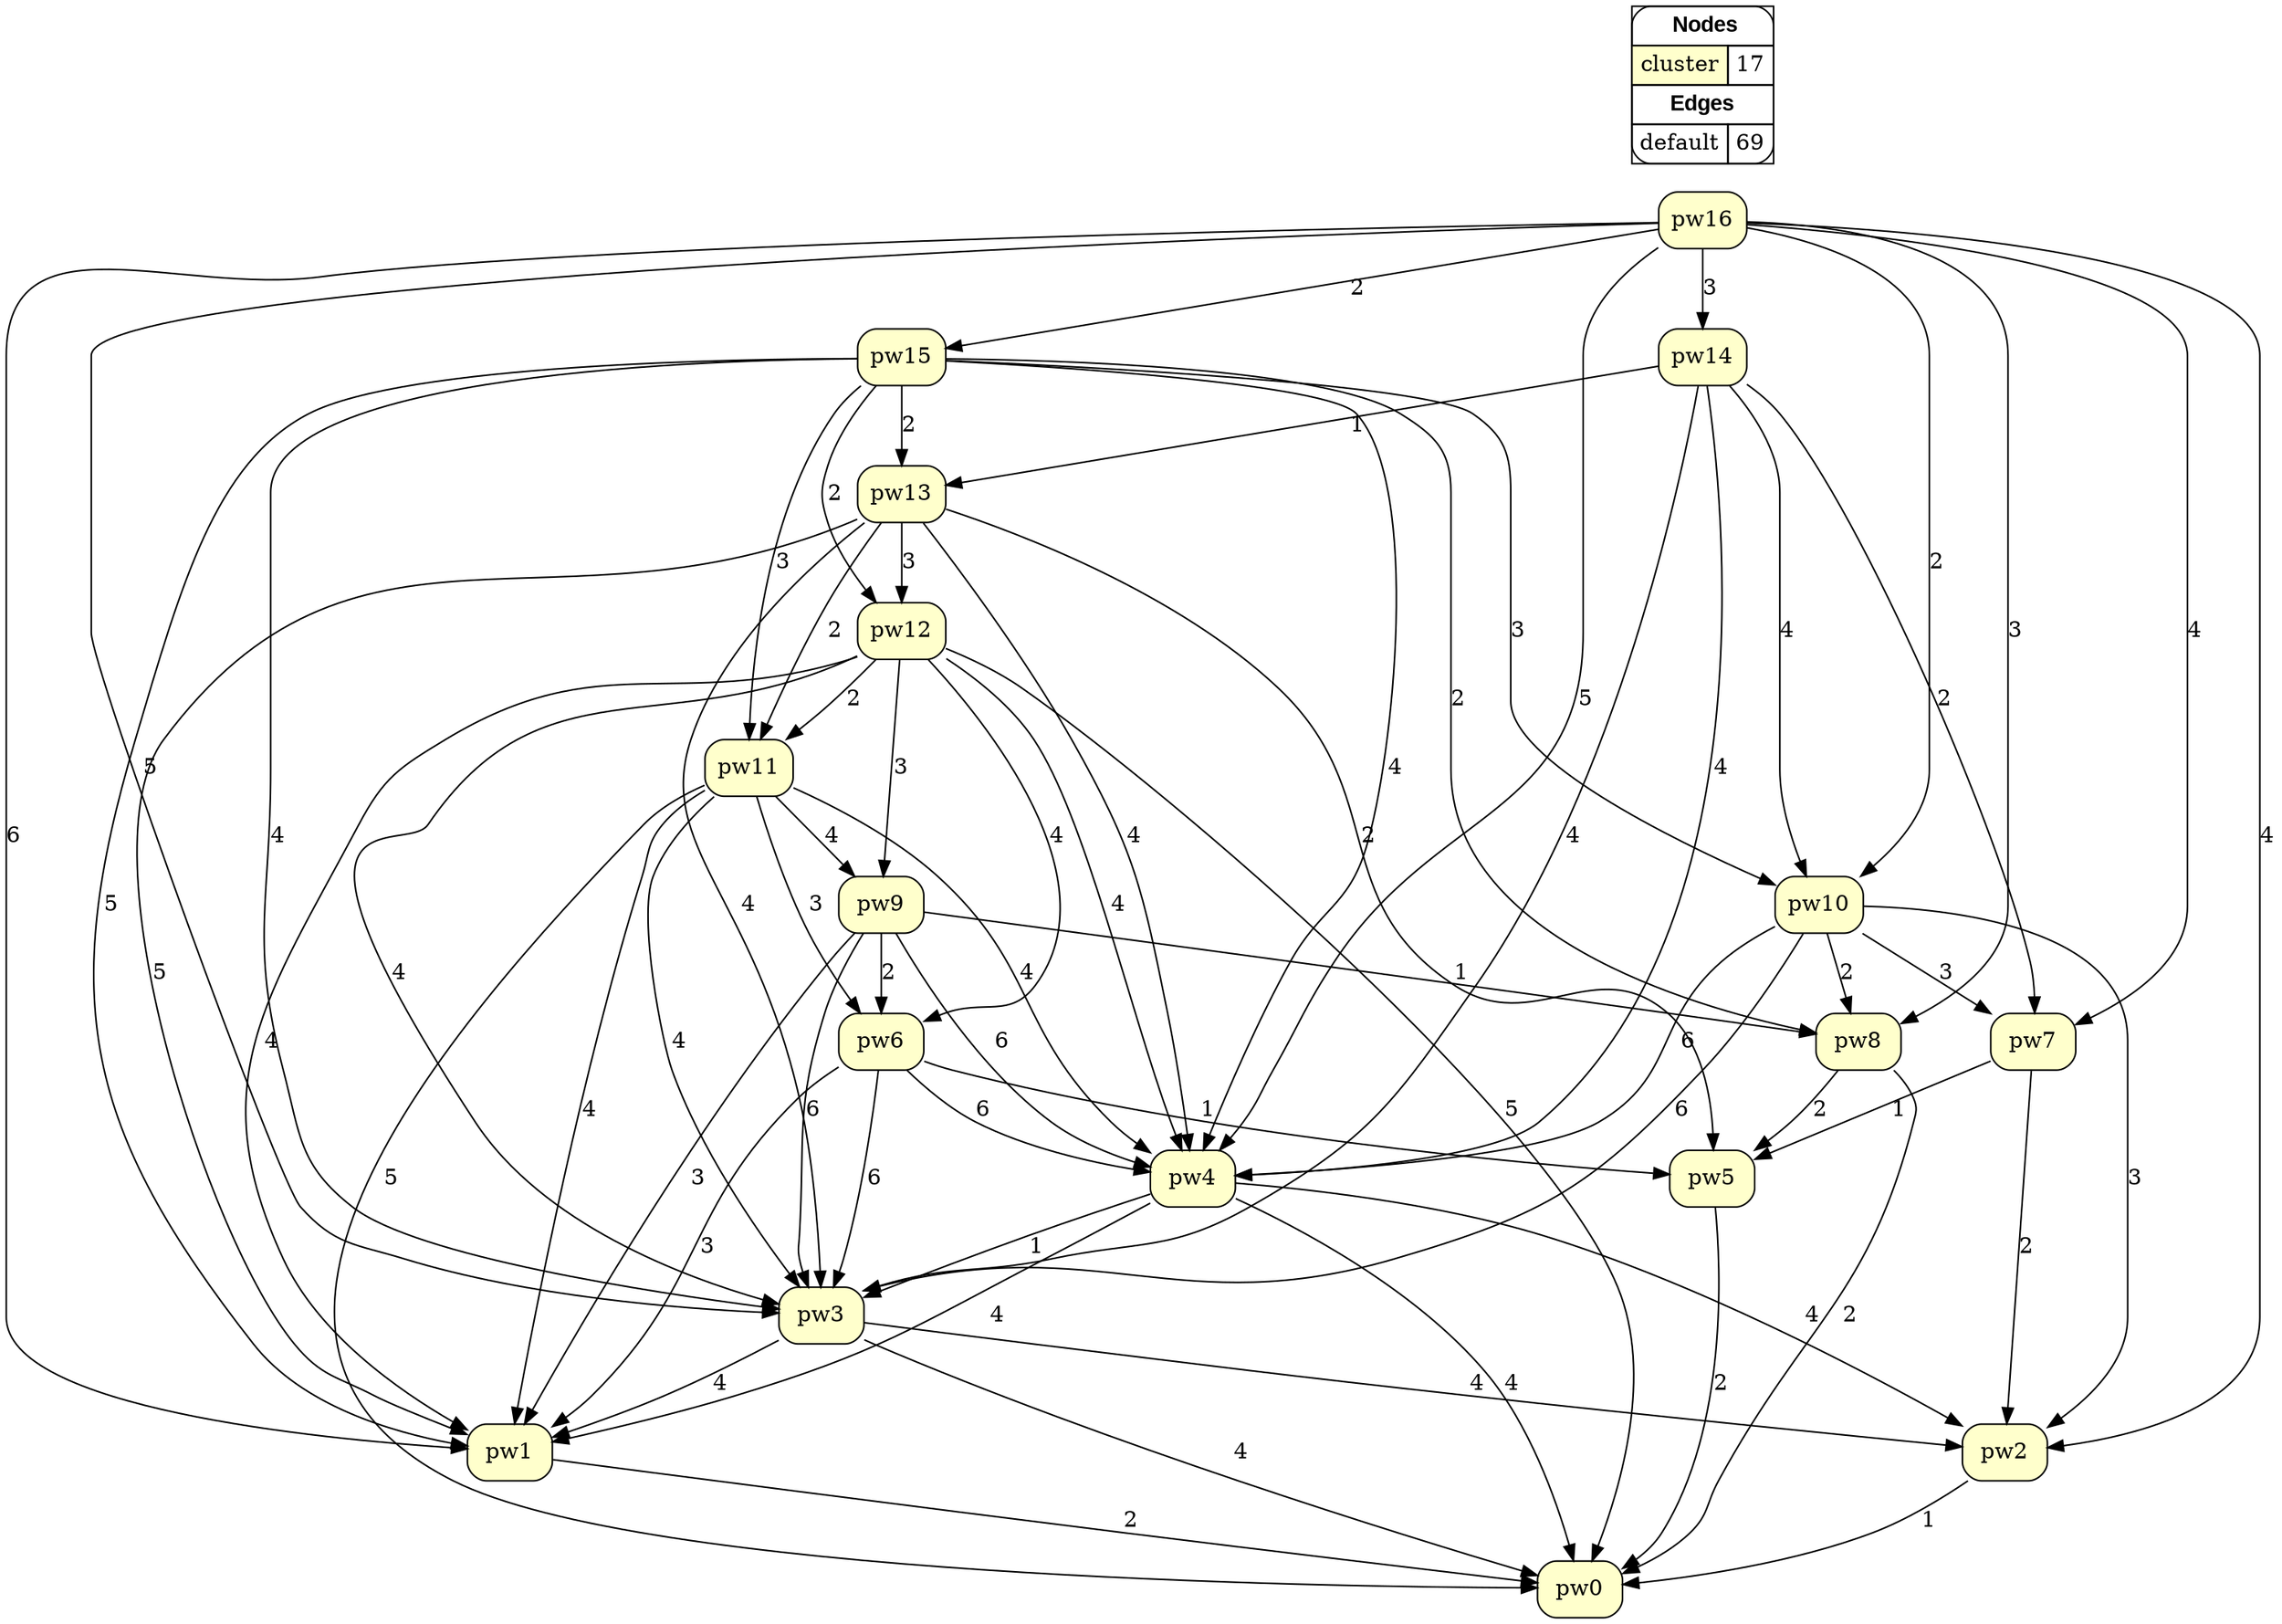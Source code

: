 digraph{
rankdir=TB
node[shape=box style="filled, rounded" fillcolor="#FFFFCC"] 
"pw2"
"pw3"
"pw0"
"pw7"
"pw4"
"pw8"
"pw9"
"pw5"
"pw1"
"pw10"
"pw11"
"pw12"
"pw13"
"pw14"
"pw15"
"pw16"
"pw6"
edge[style=solid color="#000000" constraint=true penwidth=1]
"pw15" -> "pw11" [label="3", len = "3"]
"pw15" -> "pw10" [label="3", len = "3"]
"pw15" -> "pw13" [label="2", len = "2"]
"pw15" -> "pw12" [label="2", len = "2"]
"pw10" -> "pw4" [label="6", len = "6"]
"pw10" -> "pw2" [label="3", len = "3"]
"pw10" -> "pw3" [label="6", len = "6"]
"pw10" -> "pw8" [label="2", len = "2"]
"pw3" -> "pw1" [label="4", len = "4"]
"pw3" -> "pw0" [label="4", len = "4"]
"pw3" -> "pw2" [label="4", len = "4"]
"pw4" -> "pw2" [label="4", len = "4"]
"pw4" -> "pw3" [label="1", len = "1"]
"pw4" -> "pw0" [label="4", len = "4"]
"pw7" -> "pw2" [label="2", len = "2"]
"pw2" -> "pw0" [label="1", len = "1"]
"pw14" -> "pw13" [label="1", len = "1"]
"pw14" -> "pw10" [label="4", len = "4"]
"pw16" -> "pw14" [label="3", len = "3"]
"pw6" -> "pw4" [label="6", len = "6"]
"pw6" -> "pw5" [label="1", len = "1"]
"pw13" -> "pw4" [label="4", len = "4"]
"pw12" -> "pw11" [label="2", len = "2"]
"pw6" -> "pw3" [label="6", len = "6"]
"pw12" -> "pw9" [label="3", len = "3"]
"pw15" -> "pw1" [label="5", len = "5"]
"pw15" -> "pw3" [label="4", len = "4"]
"pw14" -> "pw3" [label="4", len = "4"]
"pw14" -> "pw4" [label="4", len = "4"]
"pw15" -> "pw4" [label="4", len = "4"]
"pw14" -> "pw7" [label="2", len = "2"]
"pw9" -> "pw3" [label="6", len = "6"]
"pw15" -> "pw8" [label="2", len = "2"]
"pw9" -> "pw1" [label="3", len = "3"]
"pw9" -> "pw6" [label="2", len = "2"]
"pw9" -> "pw4" [label="6", len = "6"]
"pw13" -> "pw12" [label="3", len = "3"]
"pw13" -> "pw11" [label="2", len = "2"]
"pw10" -> "pw7" [label="3", len = "3"]
"pw16" -> "pw4" [label="5", len = "5"]
"pw12" -> "pw6" [label="4", len = "4"]
"pw12" -> "pw4" [label="4", len = "4"]
"pw12" -> "pw3" [label="4", len = "4"]
"pw12" -> "pw0" [label="5", len = "5"]
"pw12" -> "pw1" [label="4", len = "4"]
"pw8" -> "pw0" [label="2", len = "2"]
"pw8" -> "pw5" [label="2", len = "2"]
"pw5" -> "pw0" [label="2", len = "2"]
"pw11" -> "pw4" [label="4", len = "4"]
"pw11" -> "pw6" [label="3", len = "3"]
"pw11" -> "pw1" [label="4", len = "4"]
"pw11" -> "pw0" [label="5", len = "5"]
"pw11" -> "pw3" [label="4", len = "4"]
"pw16" -> "pw10" [label="2", len = "2"]
"pw11" -> "pw9" [label="4", len = "4"]
"pw16" -> "pw15" [label="2", len = "2"]
"pw7" -> "pw5" [label="1", len = "1"]
"pw9" -> "pw8" [label="1", len = "1"]
"pw16" -> "pw2" [label="4", len = "4"]
"pw16" -> "pw3" [label="5", len = "5"]
"pw13" -> "pw5" [label="2", len = "2"]
"pw16" -> "pw1" [label="6", len = "6"]
"pw13" -> "pw3" [label="4", len = "4"]
"pw16" -> "pw7" [label="4", len = "4"]
"pw13" -> "pw1" [label="5", len = "5"]
"pw16" -> "pw8" [label="3", len = "3"]
"pw4" -> "pw1" [label="4", len = "4"]
"pw1" -> "pw0" [label="2", len = "2"]
"pw6" -> "pw1" [label="3", len = "3"]
edge[style=dotted color="#AA00FF" constraint=true penwidth=3]
node[shape=box] 
{rank=source Legend [fillcolor= white margin=0 label=< 
 <TABLE BORDER="0" CELLBORDER="1" CELLSPACING="0" CELLPADDING="4"> 
<TR> <TD COLSPAN="2"><font face="Arial Black"> Nodes</font></TD> </TR> 
<TR> 
 <TD bgcolor="#FFFFCC">cluster</TD> 
 <TD>17</TD> 
 </TR> 
<TR> <TD COLSPAN="2"><font face = "Arial Black"> Edges </font></TD> </TR> 
<TR> 
 <TD><font color ="#000000">default</font></TD> 
 <TD>69</TD> 
 </TR> 
</TABLE> 
 >] } 
}